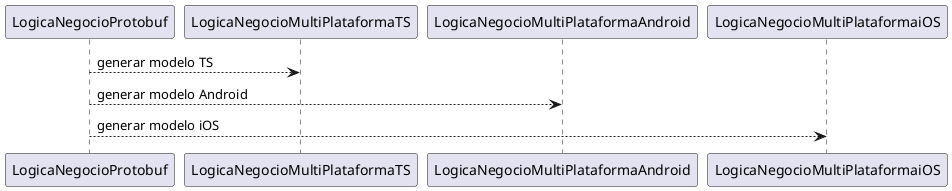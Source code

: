 
@startuml
LogicaNegocioProtobuf --> LogicaNegocioMultiPlataformaTS : generar modelo TS
LogicaNegocioProtobuf --> LogicaNegocioMultiPlataformaAndroid : generar modelo Android
LogicaNegocioProtobuf --> LogicaNegocioMultiPlataformaiOS : generar modelo iOS
@enduml


